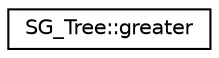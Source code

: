 digraph G
{
  edge [fontname="Helvetica",fontsize="10",labelfontname="Helvetica",labelfontsize="10"];
  node [fontname="Helvetica",fontsize="10",shape=record];
  rankdir=LR;
  Node1 [label="SG_Tree::greater",height=0.2,width=0.4,color="black", fillcolor="white", style="filled",URL="$d1/d75/structSG__Tree_1_1greater.html"];
}
